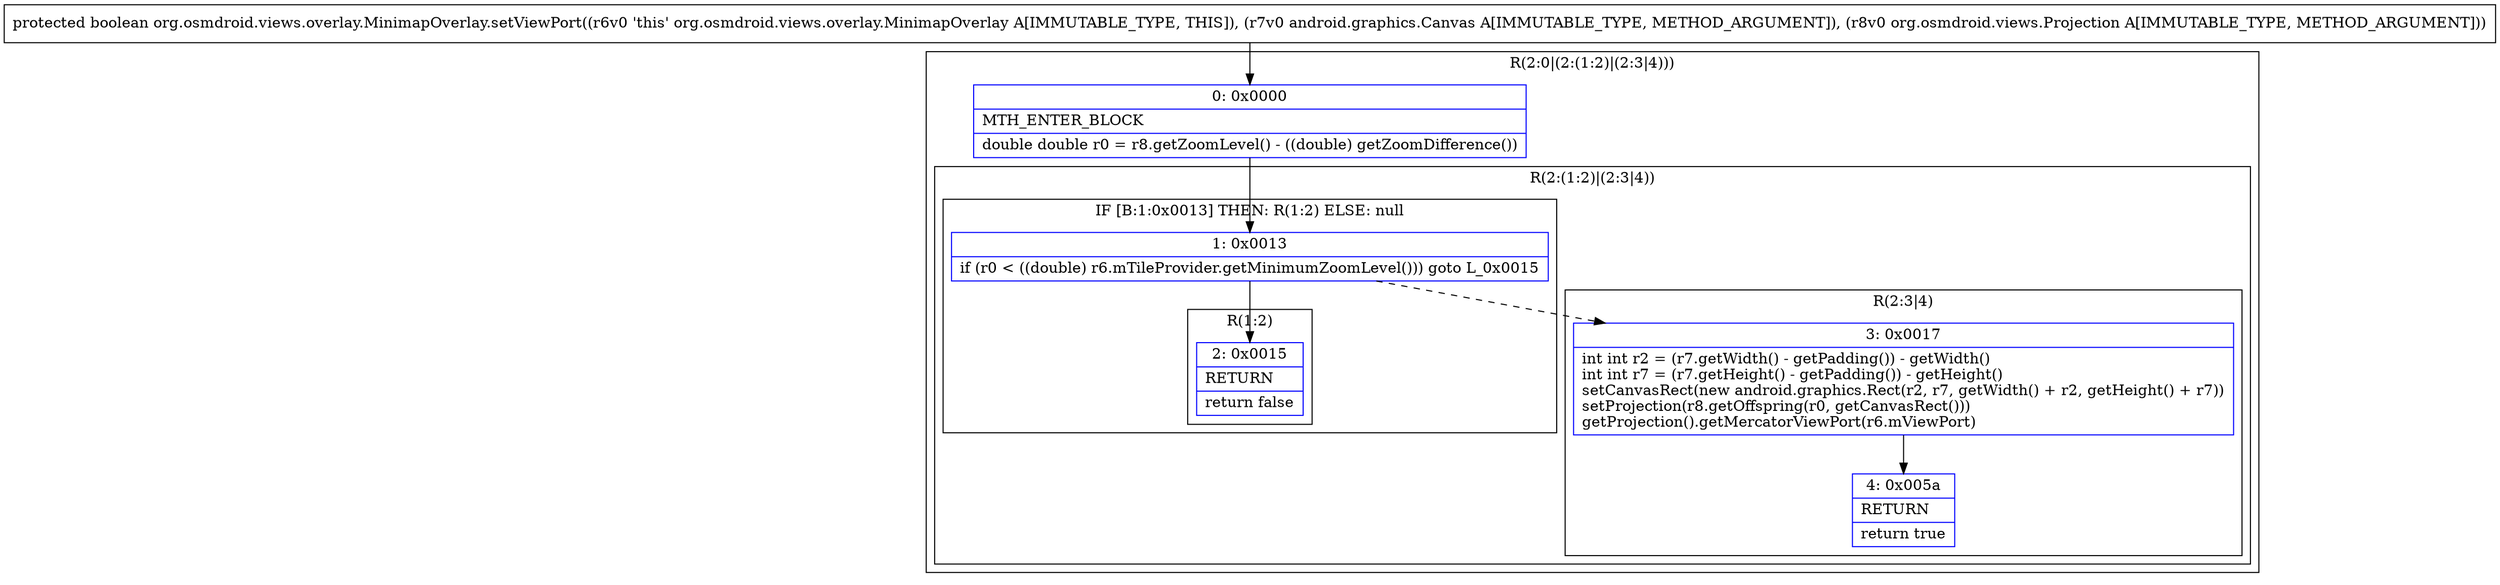 digraph "CFG fororg.osmdroid.views.overlay.MinimapOverlay.setViewPort(Landroid\/graphics\/Canvas;Lorg\/osmdroid\/views\/Projection;)Z" {
subgraph cluster_Region_884611844 {
label = "R(2:0|(2:(1:2)|(2:3|4)))";
node [shape=record,color=blue];
Node_0 [shape=record,label="{0\:\ 0x0000|MTH_ENTER_BLOCK\l|double double r0 = r8.getZoomLevel() \- ((double) getZoomDifference())\l}"];
subgraph cluster_Region_669010775 {
label = "R(2:(1:2)|(2:3|4))";
node [shape=record,color=blue];
subgraph cluster_IfRegion_1367538534 {
label = "IF [B:1:0x0013] THEN: R(1:2) ELSE: null";
node [shape=record,color=blue];
Node_1 [shape=record,label="{1\:\ 0x0013|if (r0 \< ((double) r6.mTileProvider.getMinimumZoomLevel())) goto L_0x0015\l}"];
subgraph cluster_Region_2060373506 {
label = "R(1:2)";
node [shape=record,color=blue];
Node_2 [shape=record,label="{2\:\ 0x0015|RETURN\l|return false\l}"];
}
}
subgraph cluster_Region_1112017223 {
label = "R(2:3|4)";
node [shape=record,color=blue];
Node_3 [shape=record,label="{3\:\ 0x0017|int int r2 = (r7.getWidth() \- getPadding()) \- getWidth()\lint int r7 = (r7.getHeight() \- getPadding()) \- getHeight()\lsetCanvasRect(new android.graphics.Rect(r2, r7, getWidth() + r2, getHeight() + r7))\lsetProjection(r8.getOffspring(r0, getCanvasRect()))\lgetProjection().getMercatorViewPort(r6.mViewPort)\l}"];
Node_4 [shape=record,label="{4\:\ 0x005a|RETURN\l|return true\l}"];
}
}
}
MethodNode[shape=record,label="{protected boolean org.osmdroid.views.overlay.MinimapOverlay.setViewPort((r6v0 'this' org.osmdroid.views.overlay.MinimapOverlay A[IMMUTABLE_TYPE, THIS]), (r7v0 android.graphics.Canvas A[IMMUTABLE_TYPE, METHOD_ARGUMENT]), (r8v0 org.osmdroid.views.Projection A[IMMUTABLE_TYPE, METHOD_ARGUMENT])) }"];
MethodNode -> Node_0;
Node_0 -> Node_1;
Node_1 -> Node_2;
Node_1 -> Node_3[style=dashed];
Node_3 -> Node_4;
}

